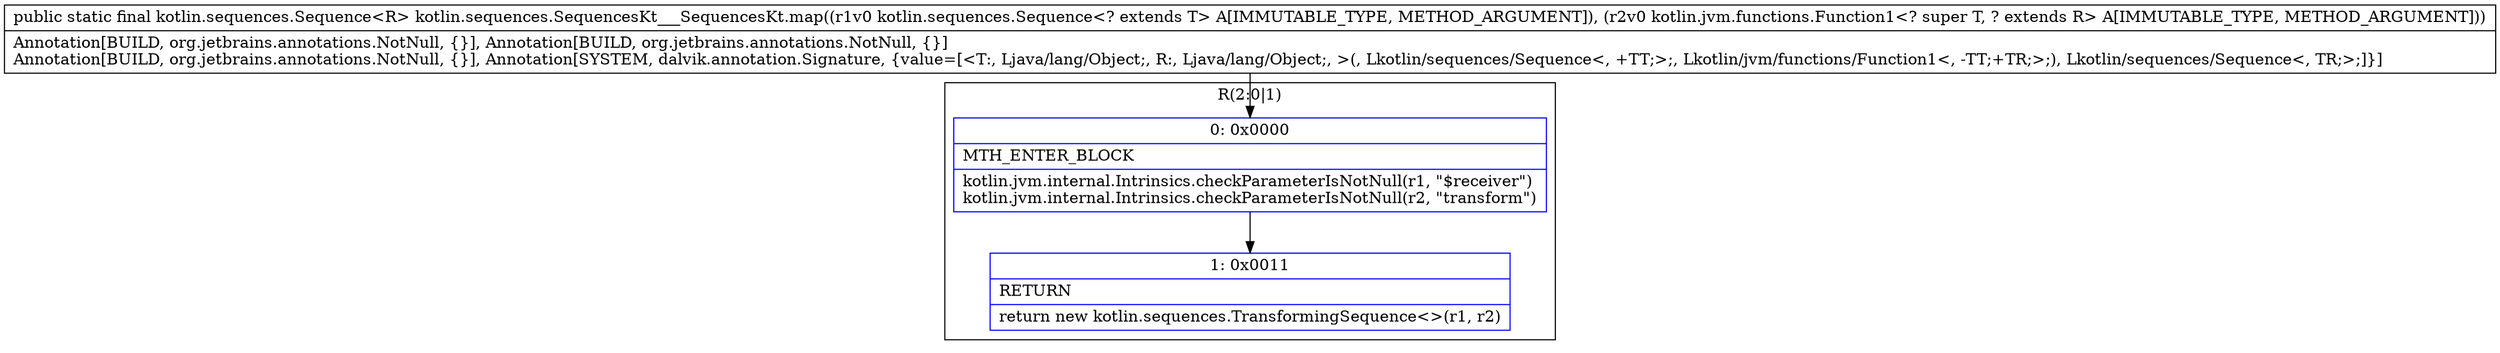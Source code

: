digraph "CFG forkotlin.sequences.SequencesKt___SequencesKt.map(Lkotlin\/sequences\/Sequence;Lkotlin\/jvm\/functions\/Function1;)Lkotlin\/sequences\/Sequence;" {
subgraph cluster_Region_1730119252 {
label = "R(2:0|1)";
node [shape=record,color=blue];
Node_0 [shape=record,label="{0\:\ 0x0000|MTH_ENTER_BLOCK\l|kotlin.jvm.internal.Intrinsics.checkParameterIsNotNull(r1, \"$receiver\")\lkotlin.jvm.internal.Intrinsics.checkParameterIsNotNull(r2, \"transform\")\l}"];
Node_1 [shape=record,label="{1\:\ 0x0011|RETURN\l|return new kotlin.sequences.TransformingSequence\<\>(r1, r2)\l}"];
}
MethodNode[shape=record,label="{public static final kotlin.sequences.Sequence\<R\> kotlin.sequences.SequencesKt___SequencesKt.map((r1v0 kotlin.sequences.Sequence\<? extends T\> A[IMMUTABLE_TYPE, METHOD_ARGUMENT]), (r2v0 kotlin.jvm.functions.Function1\<? super T, ? extends R\> A[IMMUTABLE_TYPE, METHOD_ARGUMENT]))  | Annotation[BUILD, org.jetbrains.annotations.NotNull, \{\}], Annotation[BUILD, org.jetbrains.annotations.NotNull, \{\}]\lAnnotation[BUILD, org.jetbrains.annotations.NotNull, \{\}], Annotation[SYSTEM, dalvik.annotation.Signature, \{value=[\<T:, Ljava\/lang\/Object;, R:, Ljava\/lang\/Object;, \>(, Lkotlin\/sequences\/Sequence\<, +TT;\>;, Lkotlin\/jvm\/functions\/Function1\<, \-TT;+TR;\>;), Lkotlin\/sequences\/Sequence\<, TR;\>;]\}]\l}"];
MethodNode -> Node_0;
Node_0 -> Node_1;
}

